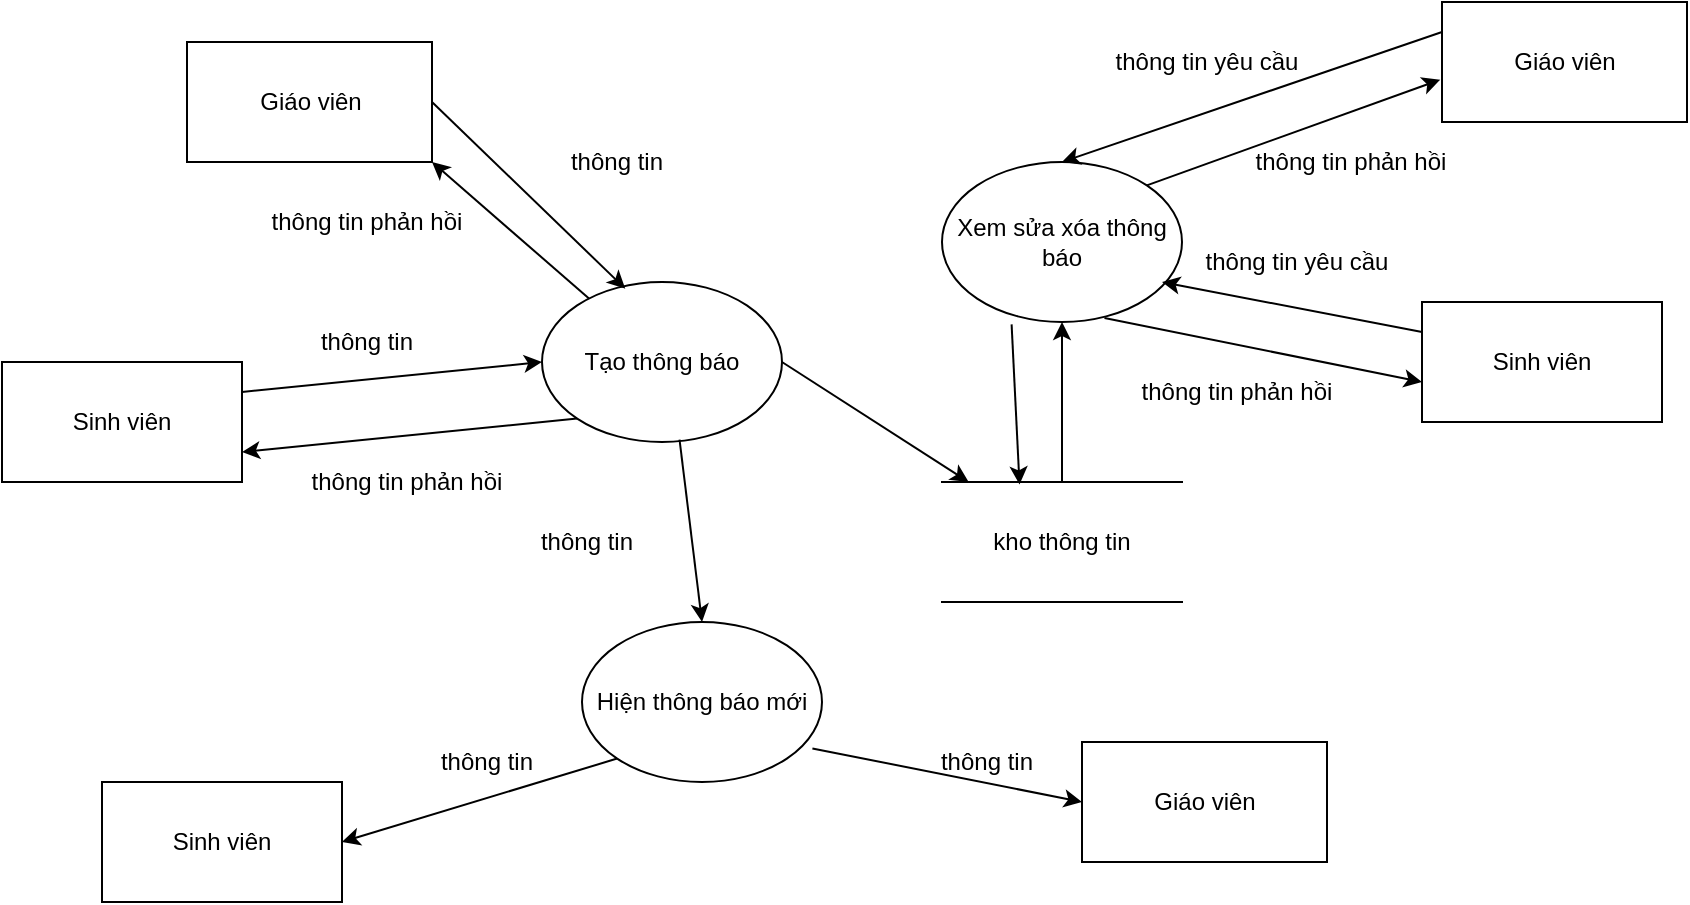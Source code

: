 <mxfile version="14.7.6" type="device"><diagram id="DcritzUCE8zAgCiF9F-S" name="Page-1"><mxGraphModel dx="1038" dy="532" grid="1" gridSize="10" guides="1" tooltips="1" connect="1" arrows="1" fold="1" page="1" pageScale="1" pageWidth="827" pageHeight="1169" math="0" shadow="0"><root><mxCell id="0"/><mxCell id="1" parent="0"/><mxCell id="KumXN6TgwGd_HNatpWb4-1" value="kho thông tin" style="shape=partialRectangle;whiteSpace=wrap;html=1;left=0;right=0;fillColor=none;" parent="1" vertex="1"><mxGeometry x="560" y="240" width="120" height="60" as="geometry"/></mxCell><mxCell id="WhI2jA6SUmxX1iDkcQWE-1" value="&lt;span&gt;Sinh viên&lt;/span&gt;&lt;span style=&quot;color: rgba(0 , 0 , 0 , 0) ; font-family: monospace ; font-size: 0px&quot;&gt;%3CmxGraphModel%3E%3Croot%3E%3CmxCell%20id%3D%220%22%2F%3E%3CmxCell%20id%3D%221%22%20parent%3D%220%22%2F%3E%3CmxCell%20id%3D%222%22%20value%3D%22Gi%C3%A1o%20vi%C3%AAn%22%20style%3D%22rounded%3D0%3BwhiteSpace%3Dwrap%3Bhtml%3D1%3B%22%20vertex%3D%221%22%20parent%3D%221%22%3E%3CmxGeometry%20x%3D%22590%22%20y%3D%22280%22%20width%3D%22150%22%20height%3D%2260%22%20as%3D%22geometry%22%2F%3E%3C%2FmxCell%3E%3C%2Froot%3E%3C%2FmxGraphModel%3E&lt;/span&gt;" style="rounded=0;whiteSpace=wrap;html=1;" parent="1" vertex="1"><mxGeometry x="90" y="180" width="120" height="60" as="geometry"/></mxCell><mxCell id="WhI2jA6SUmxX1iDkcQWE-2" value="Giáo viên" style="rounded=0;whiteSpace=wrap;html=1;" parent="1" vertex="1"><mxGeometry x="630" y="370" width="122.5" height="60" as="geometry"/></mxCell><mxCell id="WhI2jA6SUmxX1iDkcQWE-3" value="&lt;span&gt;Tạo thông báo&lt;/span&gt;" style="ellipse;whiteSpace=wrap;html=1;" parent="1" vertex="1"><mxGeometry x="360" y="140" width="120" height="80" as="geometry"/></mxCell><mxCell id="WhI2jA6SUmxX1iDkcQWE-5" value="&lt;span&gt;Hiện thông báo mới&lt;/span&gt;" style="ellipse;whiteSpace=wrap;html=1;" parent="1" vertex="1"><mxGeometry x="380" y="310" width="120" height="80" as="geometry"/></mxCell><mxCell id="WhI2jA6SUmxX1iDkcQWE-6" value="" style="endArrow=classic;html=1;exitX=1;exitY=0.5;exitDx=0;exitDy=0;" parent="1" source="WhI2jA6SUmxX1iDkcQWE-3" target="KumXN6TgwGd_HNatpWb4-1" edge="1"><mxGeometry width="50" height="50" relative="1" as="geometry"><mxPoint x="390" y="300" as="sourcePoint"/><mxPoint x="440" y="250" as="targetPoint"/></mxGeometry></mxCell><mxCell id="WhI2jA6SUmxX1iDkcQWE-7" value="" style="endArrow=classic;html=1;entryX=0;entryY=0.5;entryDx=0;entryDy=0;exitX=1;exitY=0.25;exitDx=0;exitDy=0;" parent="1" source="WhI2jA6SUmxX1iDkcQWE-1" target="WhI2jA6SUmxX1iDkcQWE-3" edge="1"><mxGeometry width="50" height="50" relative="1" as="geometry"><mxPoint x="390" y="300" as="sourcePoint"/><mxPoint x="440" y="250" as="targetPoint"/></mxGeometry></mxCell><mxCell id="WhI2jA6SUmxX1iDkcQWE-8" value="" style="endArrow=classic;html=1;entryX=1;entryY=0.75;entryDx=0;entryDy=0;exitX=0;exitY=1;exitDx=0;exitDy=0;" parent="1" source="WhI2jA6SUmxX1iDkcQWE-3" target="WhI2jA6SUmxX1iDkcQWE-1" edge="1"><mxGeometry width="50" height="50" relative="1" as="geometry"><mxPoint x="390" y="300" as="sourcePoint"/><mxPoint x="440" y="250" as="targetPoint"/></mxGeometry></mxCell><mxCell id="WhI2jA6SUmxX1iDkcQWE-9" value="" style="endArrow=classic;html=1;entryX=0.5;entryY=0;entryDx=0;entryDy=0;exitX=0.573;exitY=0.985;exitDx=0;exitDy=0;exitPerimeter=0;" parent="1" source="WhI2jA6SUmxX1iDkcQWE-3" target="WhI2jA6SUmxX1iDkcQWE-5" edge="1"><mxGeometry width="50" height="50" relative="1" as="geometry"><mxPoint x="390" y="300" as="sourcePoint"/><mxPoint x="440" y="250" as="targetPoint"/></mxGeometry></mxCell><mxCell id="WhI2jA6SUmxX1iDkcQWE-10" value="" style="endArrow=classic;html=1;exitX=0.96;exitY=0.79;exitDx=0;exitDy=0;exitPerimeter=0;entryX=0;entryY=0.5;entryDx=0;entryDy=0;" parent="1" source="WhI2jA6SUmxX1iDkcQWE-5" target="WhI2jA6SUmxX1iDkcQWE-2" edge="1"><mxGeometry width="50" height="50" relative="1" as="geometry"><mxPoint x="490" y="360" as="sourcePoint"/><mxPoint x="640" y="450" as="targetPoint"/></mxGeometry></mxCell><mxCell id="WhI2jA6SUmxX1iDkcQWE-11" value="thông tin" style="text;html=1;strokeColor=none;fillColor=none;align=center;verticalAlign=middle;whiteSpace=wrap;rounded=0;" parent="1" vertex="1"><mxGeometry x="210" y="160" width="125" height="20" as="geometry"/></mxCell><mxCell id="WhI2jA6SUmxX1iDkcQWE-12" value="thông tin phản hồi" style="text;html=1;strokeColor=none;fillColor=none;align=center;verticalAlign=middle;whiteSpace=wrap;rounded=0;" parent="1" vertex="1"><mxGeometry x="230" y="230" width="125" height="20" as="geometry"/></mxCell><mxCell id="WhI2jA6SUmxX1iDkcQWE-13" value="Giáo viên" style="rounded=0;whiteSpace=wrap;html=1;" parent="1" vertex="1"><mxGeometry x="182.5" y="20" width="122.5" height="60" as="geometry"/></mxCell><mxCell id="WhI2jA6SUmxX1iDkcQWE-14" value="" style="endArrow=classic;html=1;exitX=1;exitY=0.5;exitDx=0;exitDy=0;entryX=0.347;entryY=0.042;entryDx=0;entryDy=0;entryPerimeter=0;" parent="1" source="WhI2jA6SUmxX1iDkcQWE-13" target="WhI2jA6SUmxX1iDkcQWE-3" edge="1"><mxGeometry width="50" height="50" relative="1" as="geometry"><mxPoint x="370" y="230" as="sourcePoint"/><mxPoint x="420" y="180" as="targetPoint"/></mxGeometry></mxCell><mxCell id="WhI2jA6SUmxX1iDkcQWE-15" value="" style="endArrow=classic;html=1;entryX=1;entryY=1;entryDx=0;entryDy=0;" parent="1" source="WhI2jA6SUmxX1iDkcQWE-3" target="WhI2jA6SUmxX1iDkcQWE-13" edge="1"><mxGeometry width="50" height="50" relative="1" as="geometry"><mxPoint x="370" y="230" as="sourcePoint"/><mxPoint x="420" y="180" as="targetPoint"/></mxGeometry></mxCell><mxCell id="WhI2jA6SUmxX1iDkcQWE-16" value="thông tin" style="text;html=1;strokeColor=none;fillColor=none;align=center;verticalAlign=middle;whiteSpace=wrap;rounded=0;" parent="1" vertex="1"><mxGeometry x="335" y="70" width="125" height="20" as="geometry"/></mxCell><mxCell id="WhI2jA6SUmxX1iDkcQWE-17" value="thông tin phản hồi" style="text;html=1;strokeColor=none;fillColor=none;align=center;verticalAlign=middle;whiteSpace=wrap;rounded=0;" parent="1" vertex="1"><mxGeometry x="210" y="100" width="125" height="20" as="geometry"/></mxCell><mxCell id="WhI2jA6SUmxX1iDkcQWE-18" value="thông tin" style="text;html=1;strokeColor=none;fillColor=none;align=center;verticalAlign=middle;whiteSpace=wrap;rounded=0;" parent="1" vertex="1"><mxGeometry x="520" y="370" width="125" height="20" as="geometry"/></mxCell><mxCell id="WhI2jA6SUmxX1iDkcQWE-19" value="&lt;span&gt;Sinh viên&lt;/span&gt;&lt;span style=&quot;color: rgba(0 , 0 , 0 , 0) ; font-family: monospace ; font-size: 0px&quot;&gt;%3CmxGraphModel%3E%3Croot%3E%3CmxCell%20id%3D%220%22%2F%3E%3CmxCell%20id%3D%221%22%20parent%3D%220%22%2F%3E%3CmxCell%20id%3D%222%22%20value%3D%22Gi%C3%A1o%20vi%C3%AAn%22%20style%3D%22rounded%3D0%3BwhiteSpace%3Dwrap%3Bhtml%3D1%3B%22%20vertex%3D%221%22%20parent%3D%221%22%3E%3CmxGeometry%20x%3D%22590%22%20y%3D%22280%22%20width%3D%22150%22%20height%3D%2260%22%20as%3D%22geometry%22%2F%3E%3C%2FmxCell%3E%3C%2Froot%3E%3C%2FmxGraphModel%3E&lt;/span&gt;" style="rounded=0;whiteSpace=wrap;html=1;" parent="1" vertex="1"><mxGeometry x="140" y="390" width="120" height="60" as="geometry"/></mxCell><mxCell id="WhI2jA6SUmxX1iDkcQWE-20" value="thông tin" style="text;html=1;strokeColor=none;fillColor=none;align=center;verticalAlign=middle;whiteSpace=wrap;rounded=0;" parent="1" vertex="1"><mxGeometry x="270" y="370" width="125" height="20" as="geometry"/></mxCell><mxCell id="WhI2jA6SUmxX1iDkcQWE-21" value="" style="endArrow=classic;html=1;entryX=1;entryY=0.5;entryDx=0;entryDy=0;exitX=0;exitY=1;exitDx=0;exitDy=0;" parent="1" source="WhI2jA6SUmxX1iDkcQWE-5" target="WhI2jA6SUmxX1iDkcQWE-19" edge="1"><mxGeometry width="50" height="50" relative="1" as="geometry"><mxPoint x="370" y="230" as="sourcePoint"/><mxPoint x="420" y="180" as="targetPoint"/></mxGeometry></mxCell><mxCell id="YPw0g6CJTVhjjYhnDcCW-1" value="thông tin" style="text;html=1;strokeColor=none;fillColor=none;align=center;verticalAlign=middle;whiteSpace=wrap;rounded=0;" parent="1" vertex="1"><mxGeometry x="320" y="260" width="125" height="20" as="geometry"/></mxCell><mxCell id="ZcJ2SLR6fAUndmBD-UrC-1" value="&lt;span&gt;Xem sửa xóa thông báo&lt;/span&gt;" style="ellipse;whiteSpace=wrap;html=1;" vertex="1" parent="1"><mxGeometry x="560" y="80" width="120" height="80" as="geometry"/></mxCell><mxCell id="ZcJ2SLR6fAUndmBD-UrC-2" value="Giáo viên" style="rounded=0;whiteSpace=wrap;html=1;" vertex="1" parent="1"><mxGeometry x="810" width="122.5" height="60" as="geometry"/></mxCell><mxCell id="ZcJ2SLR6fAUndmBD-UrC-3" value="&lt;span&gt;Sinh viên&lt;/span&gt;&lt;span style=&quot;color: rgba(0 , 0 , 0 , 0) ; font-family: monospace ; font-size: 0px&quot;&gt;%3CmxGraphModel%3E%3Croot%3E%3CmxCell%20id%3D%220%22%2F%3E%3CmxCell%20id%3D%221%22%20parent%3D%220%22%2F%3E%3CmxCell%20id%3D%222%22%20value%3D%22Gi%C3%A1o%20vi%C3%AAn%22%20style%3D%22rounded%3D0%3BwhiteSpace%3Dwrap%3Bhtml%3D1%3B%22%20vertex%3D%221%22%20parent%3D%221%22%3E%3CmxGeometry%20x%3D%22590%22%20y%3D%22280%22%20width%3D%22150%22%20height%3D%2260%22%20as%3D%22geometry%22%2F%3E%3C%2FmxCell%3E%3C%2Froot%3E%3C%2FmxGraphModel%3E&lt;/span&gt;" style="rounded=0;whiteSpace=wrap;html=1;" vertex="1" parent="1"><mxGeometry x="800" y="150" width="120" height="60" as="geometry"/></mxCell><mxCell id="ZcJ2SLR6fAUndmBD-UrC-4" value="thông tin yêu cầu" style="text;html=1;strokeColor=none;fillColor=none;align=center;verticalAlign=middle;whiteSpace=wrap;rounded=0;" vertex="1" parent="1"><mxGeometry x="630" y="20" width="125" height="20" as="geometry"/></mxCell><mxCell id="ZcJ2SLR6fAUndmBD-UrC-5" value="thông tin phản hồi" style="text;html=1;strokeColor=none;fillColor=none;align=center;verticalAlign=middle;whiteSpace=wrap;rounded=0;" vertex="1" parent="1"><mxGeometry x="702" y="75" width="125" height="10" as="geometry"/></mxCell><mxCell id="ZcJ2SLR6fAUndmBD-UrC-6" value="thông tin phản hồi" style="text;html=1;strokeColor=none;fillColor=none;align=center;verticalAlign=middle;whiteSpace=wrap;rounded=0;" vertex="1" parent="1"><mxGeometry x="645" y="190" width="125" height="10" as="geometry"/></mxCell><mxCell id="ZcJ2SLR6fAUndmBD-UrC-8" value="thông tin yêu cầu" style="text;html=1;strokeColor=none;fillColor=none;align=center;verticalAlign=middle;whiteSpace=wrap;rounded=0;" vertex="1" parent="1"><mxGeometry x="675" y="120" width="125" height="20" as="geometry"/></mxCell><mxCell id="ZcJ2SLR6fAUndmBD-UrC-9" value="" style="endArrow=classic;html=1;fontFamily=Times New Roman;fontSize=13;align=center;entryX=0.5;entryY=0;entryDx=0;entryDy=0;exitX=0;exitY=0.25;exitDx=0;exitDy=0;" edge="1" parent="1" source="ZcJ2SLR6fAUndmBD-UrC-2" target="ZcJ2SLR6fAUndmBD-UrC-1"><mxGeometry width="50" height="50" relative="1" as="geometry"><mxPoint x="530" y="190" as="sourcePoint"/><mxPoint x="580" y="140" as="targetPoint"/></mxGeometry></mxCell><mxCell id="ZcJ2SLR6fAUndmBD-UrC-10" value="" style="endArrow=classic;html=1;fontFamily=Times New Roman;fontSize=13;align=center;entryX=-0.007;entryY=0.647;entryDx=0;entryDy=0;entryPerimeter=0;exitX=1;exitY=0;exitDx=0;exitDy=0;" edge="1" parent="1" source="ZcJ2SLR6fAUndmBD-UrC-1" target="ZcJ2SLR6fAUndmBD-UrC-2"><mxGeometry width="50" height="50" relative="1" as="geometry"><mxPoint x="530" y="190" as="sourcePoint"/><mxPoint x="580" y="140" as="targetPoint"/></mxGeometry></mxCell><mxCell id="ZcJ2SLR6fAUndmBD-UrC-11" value="" style="endArrow=classic;html=1;fontFamily=Times New Roman;fontSize=13;align=center;exitX=0;exitY=0.25;exitDx=0;exitDy=0;" edge="1" parent="1" source="ZcJ2SLR6fAUndmBD-UrC-3"><mxGeometry width="50" height="50" relative="1" as="geometry"><mxPoint x="530" y="190" as="sourcePoint"/><mxPoint x="670" y="140" as="targetPoint"/></mxGeometry></mxCell><mxCell id="ZcJ2SLR6fAUndmBD-UrC-12" value="" style="endArrow=classic;html=1;fontFamily=Times New Roman;fontSize=13;align=center;exitX=0.677;exitY=0.975;exitDx=0;exitDy=0;exitPerimeter=0;" edge="1" parent="1" source="ZcJ2SLR6fAUndmBD-UrC-1"><mxGeometry width="50" height="50" relative="1" as="geometry"><mxPoint x="530" y="190" as="sourcePoint"/><mxPoint x="800" y="190" as="targetPoint"/></mxGeometry></mxCell><mxCell id="ZcJ2SLR6fAUndmBD-UrC-13" value="" style="endArrow=classic;html=1;fontFamily=Times New Roman;fontSize=13;align=center;entryX=0.323;entryY=0.02;entryDx=0;entryDy=0;entryPerimeter=0;exitX=0.29;exitY=1.015;exitDx=0;exitDy=0;exitPerimeter=0;" edge="1" parent="1" source="ZcJ2SLR6fAUndmBD-UrC-1" target="KumXN6TgwGd_HNatpWb4-1"><mxGeometry width="50" height="50" relative="1" as="geometry"><mxPoint x="530" y="190" as="sourcePoint"/><mxPoint x="580" y="140" as="targetPoint"/></mxGeometry></mxCell><mxCell id="ZcJ2SLR6fAUndmBD-UrC-14" value="" style="endArrow=classic;html=1;fontFamily=Times New Roman;fontSize=13;align=center;exitX=0.5;exitY=0;exitDx=0;exitDy=0;" edge="1" parent="1" source="KumXN6TgwGd_HNatpWb4-1" target="ZcJ2SLR6fAUndmBD-UrC-1"><mxGeometry width="50" height="50" relative="1" as="geometry"><mxPoint x="530" y="190" as="sourcePoint"/><mxPoint x="580" y="140" as="targetPoint"/></mxGeometry></mxCell></root></mxGraphModel></diagram></mxfile>
